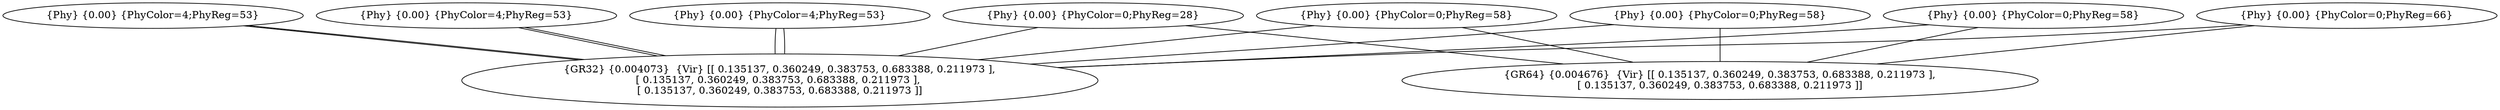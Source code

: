 graph G {
FileName="/home/venkat/IF-DV/Rohit/regAlloc/ML-Register-Allocation/sample/data/fibonaccidevS/LLC_FLOW_FROM_SRC/llfilesO3/fib.ll";
Function="main";
Function_ID="2";
NumRegisters=283;
NumRegistersUnit=164;
11 [label=" {Phy} {0.00} {PhyColor=18;PhyReg=26} "];
11--285
12 [label=" {Phy} {0.00} {PhyColor=18;PhyReg=26} "];
12--285
19 [label=" {Phy} {0.00} {PhyColor=18;PhyReg=26} "];
19--285
21 [label=" {Phy} {0.00} {PhyColor=0;PhyReg=28} "];
21--285
21--290
11 [label=" {Phy} {0.00} {PhyColor=4;PhyReg=53} "];
11--285
12 [label=" {Phy} {0.00} {PhyColor=4;PhyReg=53} "];
12--285
19 [label=" {Phy} {0.00} {PhyColor=4;PhyReg=53} "];
19--285
29 [label=" {Phy} {0.00} {PhyColor=0;PhyReg=58} "];
29--285
29--290
30 [label=" {Phy} {0.00} {PhyColor=0;PhyReg=58} "];
30--285
30--290
31 [label=" {Phy} {0.00} {PhyColor=0;PhyReg=58} "];
31--285
31--290
39 [label=" {Phy} {0.00} {PhyColor=0;PhyReg=66} "];
39--285
39--290
285 [label=" {GR32} {0.004073}  {Vir} [[ 0.135137, 0.360249, 0.383753, 0.683388, 0.211973 ], 
[ 0.135137, 0.360249, 0.383753, 0.683388, 0.211973 ], 
[ 0.135137, 0.360249, 0.383753, 0.683388, 0.211973 ]]"];
290 [label=" {GR64} {0.004676}  {Vir} [[ 0.135137, 0.360249, 0.383753, 0.683388, 0.211973 ], 
[ 0.135137, 0.360249, 0.383753, 0.683388, 0.211973 ]]"];
}